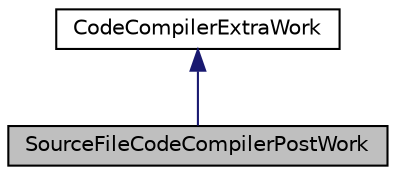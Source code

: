 digraph "SourceFileCodeCompilerPostWork"
{
  edge [fontname="Helvetica",fontsize="10",labelfontname="Helvetica",labelfontsize="10"];
  node [fontname="Helvetica",fontsize="10",shape=record];
  Node1 [label="SourceFileCodeCompilerPostWork",height=0.2,width=0.4,color="black", fillcolor="grey75", style="filled", fontcolor="black"];
  Node2 -> Node1 [dir="back",color="midnightblue",fontsize="10",style="solid",fontname="Helvetica"];
  Node2 [label="CodeCompilerExtraWork",height=0.2,width=0.4,color="black", fillcolor="white", style="filled",URL="$de/d26/class_code_compiler_extra_work.html",tooltip="Define a special work to be done after/before a task. "];
}
